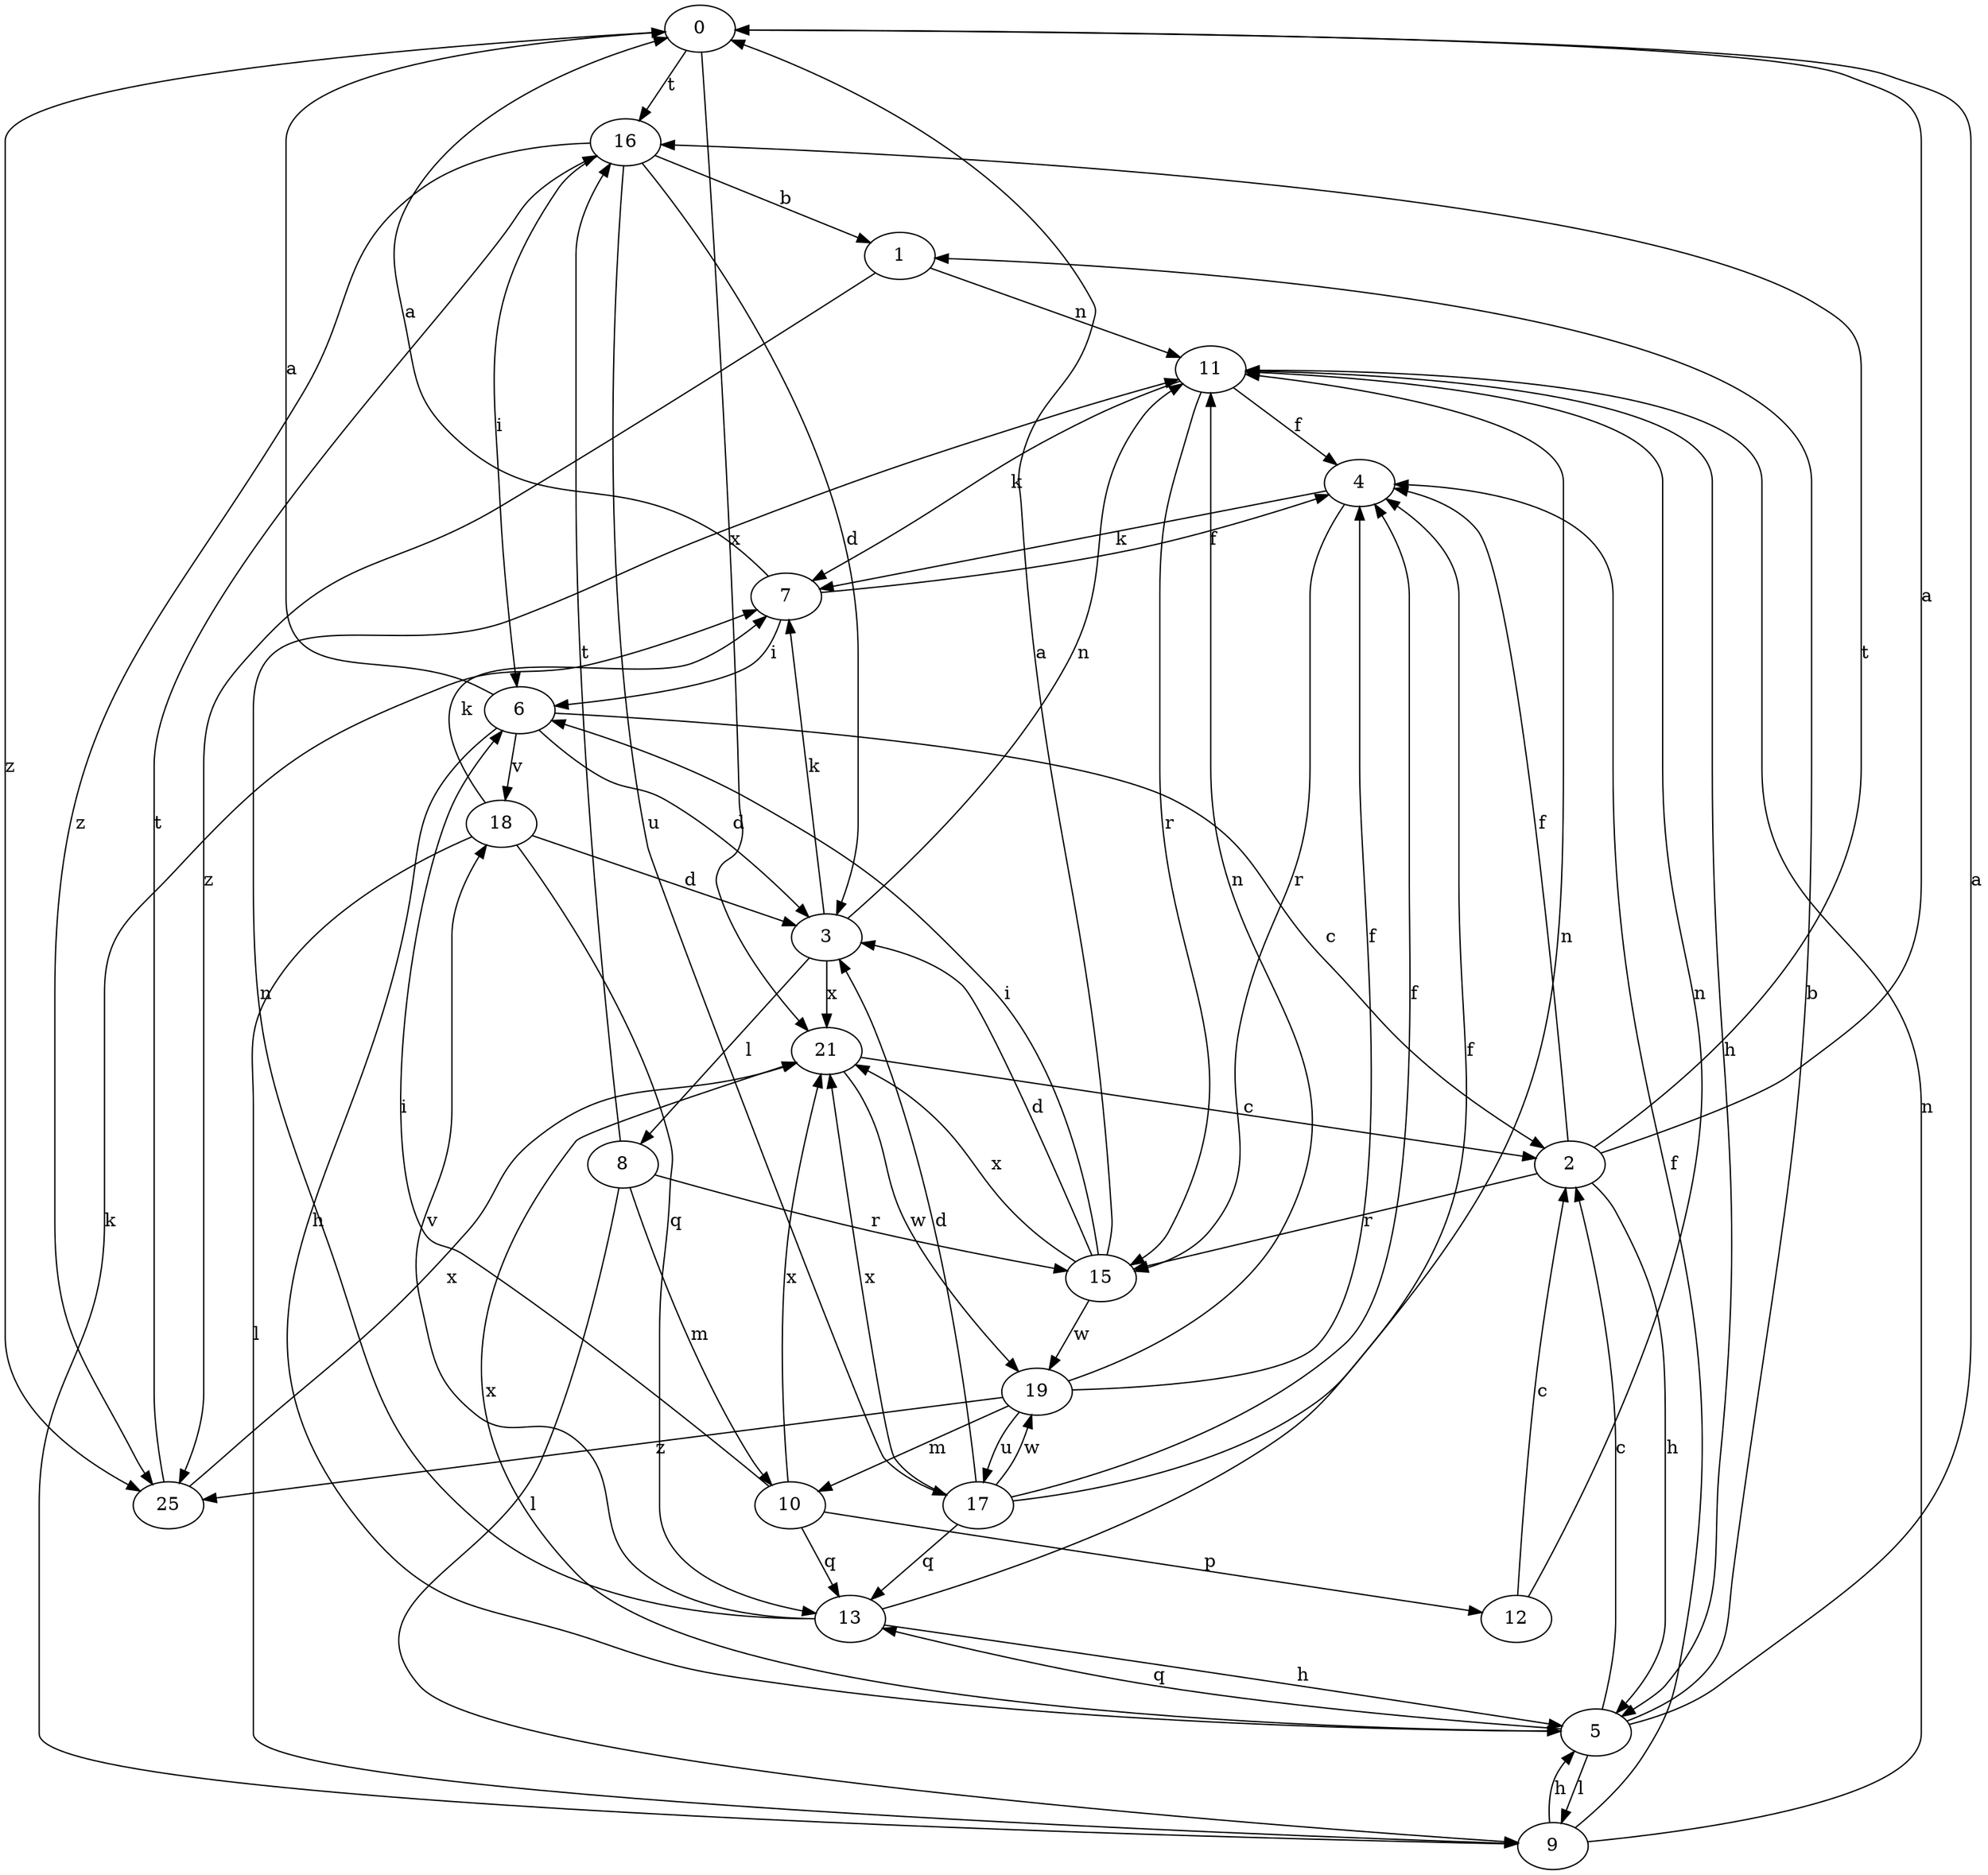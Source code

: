 strict digraph  {
0;
1;
2;
3;
4;
5;
6;
7;
8;
9;
10;
11;
12;
13;
15;
16;
17;
18;
19;
21;
25;
0 -> 16  [label=t];
0 -> 21  [label=x];
0 -> 25  [label=z];
1 -> 11  [label=n];
1 -> 25  [label=z];
2 -> 0  [label=a];
2 -> 4  [label=f];
2 -> 5  [label=h];
2 -> 15  [label=r];
2 -> 16  [label=t];
3 -> 7  [label=k];
3 -> 8  [label=l];
3 -> 11  [label=n];
3 -> 21  [label=x];
4 -> 7  [label=k];
4 -> 15  [label=r];
5 -> 0  [label=a];
5 -> 1  [label=b];
5 -> 2  [label=c];
5 -> 9  [label=l];
5 -> 13  [label=q];
5 -> 21  [label=x];
6 -> 0  [label=a];
6 -> 2  [label=c];
6 -> 3  [label=d];
6 -> 5  [label=h];
6 -> 18  [label=v];
7 -> 0  [label=a];
7 -> 4  [label=f];
7 -> 6  [label=i];
8 -> 9  [label=l];
8 -> 10  [label=m];
8 -> 15  [label=r];
8 -> 16  [label=t];
9 -> 4  [label=f];
9 -> 5  [label=h];
9 -> 7  [label=k];
9 -> 11  [label=n];
10 -> 6  [label=i];
10 -> 12  [label=p];
10 -> 13  [label=q];
10 -> 21  [label=x];
11 -> 4  [label=f];
11 -> 5  [label=h];
11 -> 7  [label=k];
11 -> 15  [label=r];
12 -> 2  [label=c];
12 -> 11  [label=n];
13 -> 4  [label=f];
13 -> 5  [label=h];
13 -> 11  [label=n];
13 -> 18  [label=v];
15 -> 0  [label=a];
15 -> 3  [label=d];
15 -> 6  [label=i];
15 -> 19  [label=w];
15 -> 21  [label=x];
16 -> 1  [label=b];
16 -> 3  [label=d];
16 -> 6  [label=i];
16 -> 17  [label=u];
16 -> 25  [label=z];
17 -> 3  [label=d];
17 -> 4  [label=f];
17 -> 11  [label=n];
17 -> 13  [label=q];
17 -> 19  [label=w];
17 -> 21  [label=x];
18 -> 3  [label=d];
18 -> 7  [label=k];
18 -> 9  [label=l];
18 -> 13  [label=q];
19 -> 4  [label=f];
19 -> 10  [label=m];
19 -> 11  [label=n];
19 -> 17  [label=u];
19 -> 25  [label=z];
21 -> 2  [label=c];
21 -> 19  [label=w];
25 -> 16  [label=t];
25 -> 21  [label=x];
}
